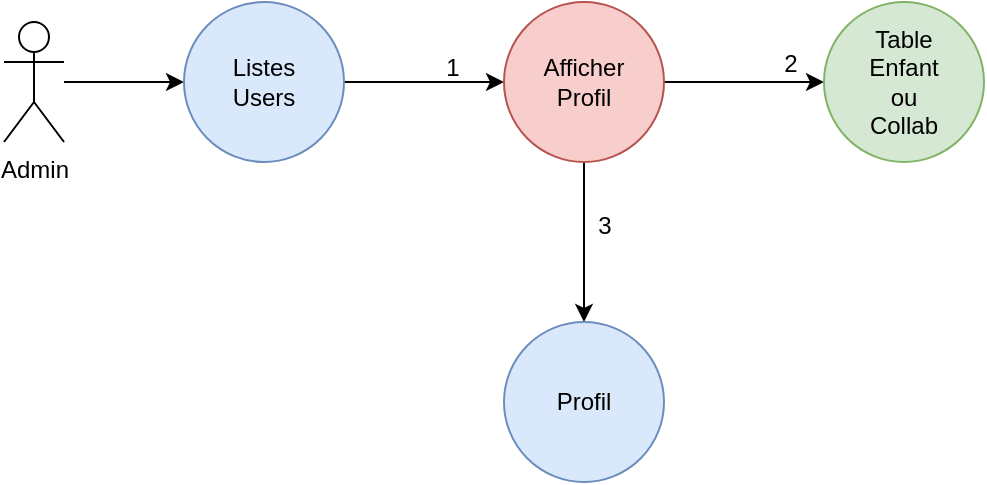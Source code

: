 <mxfile version="12.7.9" type="device"><diagram id="8wsdeKD71TuOLqybbfvQ" name="Page-1"><mxGraphModel dx="1422" dy="713" grid="1" gridSize="10" guides="1" tooltips="1" connect="1" arrows="1" fold="1" page="1" pageScale="1" pageWidth="850" pageHeight="1100" math="0" shadow="0"><root><mxCell id="0"/><mxCell id="1" parent="0"/><mxCell id="tfuJE9VJwDzZ24nv1-uL-12" value="" style="edgeStyle=orthogonalEdgeStyle;rounded=0;orthogonalLoop=1;jettySize=auto;html=1;" edge="1" parent="1" source="tfuJE9VJwDzZ24nv1-uL-1" target="tfuJE9VJwDzZ24nv1-uL-11"><mxGeometry relative="1" as="geometry"/></mxCell><mxCell id="tfuJE9VJwDzZ24nv1-uL-1" value="Admin" style="shape=umlActor;verticalLabelPosition=bottom;labelBackgroundColor=#ffffff;verticalAlign=top;html=1;outlineConnect=0;" vertex="1" parent="1"><mxGeometry x="90" y="170" width="30" height="60" as="geometry"/></mxCell><mxCell id="tfuJE9VJwDzZ24nv1-uL-14" value="" style="edgeStyle=orthogonalEdgeStyle;rounded=0;orthogonalLoop=1;jettySize=auto;html=1;" edge="1" parent="1" source="tfuJE9VJwDzZ24nv1-uL-11" target="tfuJE9VJwDzZ24nv1-uL-13"><mxGeometry relative="1" as="geometry"/></mxCell><mxCell id="tfuJE9VJwDzZ24nv1-uL-11" value="Listes&lt;br&gt;Users" style="ellipse;whiteSpace=wrap;html=1;fillColor=#dae8fc;strokeColor=#6c8ebf;" vertex="1" parent="1"><mxGeometry x="180" y="160" width="80" height="80" as="geometry"/></mxCell><mxCell id="tfuJE9VJwDzZ24nv1-uL-16" value="" style="edgeStyle=orthogonalEdgeStyle;rounded=0;orthogonalLoop=1;jettySize=auto;html=1;" edge="1" parent="1" source="tfuJE9VJwDzZ24nv1-uL-13" target="tfuJE9VJwDzZ24nv1-uL-15"><mxGeometry relative="1" as="geometry"/></mxCell><mxCell id="tfuJE9VJwDzZ24nv1-uL-18" value="" style="edgeStyle=orthogonalEdgeStyle;rounded=0;orthogonalLoop=1;jettySize=auto;html=1;" edge="1" parent="1" source="tfuJE9VJwDzZ24nv1-uL-13" target="tfuJE9VJwDzZ24nv1-uL-17"><mxGeometry relative="1" as="geometry"/></mxCell><mxCell id="tfuJE9VJwDzZ24nv1-uL-13" value="Afficher&lt;br&gt;Profil" style="ellipse;whiteSpace=wrap;html=1;fillColor=#f8cecc;strokeColor=#b85450;" vertex="1" parent="1"><mxGeometry x="340" y="160" width="80" height="80" as="geometry"/></mxCell><mxCell id="tfuJE9VJwDzZ24nv1-uL-17" value="Table&lt;br&gt;Enfant&lt;br&gt;ou&lt;br&gt;Collab" style="ellipse;whiteSpace=wrap;html=1;fillColor=#d5e8d4;strokeColor=#82b366;" vertex="1" parent="1"><mxGeometry x="500" y="160" width="80" height="80" as="geometry"/></mxCell><mxCell id="tfuJE9VJwDzZ24nv1-uL-15" value="Profil" style="ellipse;whiteSpace=wrap;html=1;fillColor=#dae8fc;strokeColor=#6c8ebf;" vertex="1" parent="1"><mxGeometry x="340" y="320" width="80" height="80" as="geometry"/></mxCell><mxCell id="tfuJE9VJwDzZ24nv1-uL-19" value="1" style="text;html=1;align=center;verticalAlign=middle;resizable=0;points=[];autosize=1;" vertex="1" parent="1"><mxGeometry x="304" y="183" width="20" height="20" as="geometry"/></mxCell><mxCell id="tfuJE9VJwDzZ24nv1-uL-20" value="2" style="text;html=1;align=center;verticalAlign=middle;resizable=0;points=[];autosize=1;" vertex="1" parent="1"><mxGeometry x="473" y="181" width="20" height="20" as="geometry"/></mxCell><mxCell id="tfuJE9VJwDzZ24nv1-uL-21" value="3" style="text;html=1;align=center;verticalAlign=middle;resizable=0;points=[];autosize=1;" vertex="1" parent="1"><mxGeometry x="380" y="262" width="20" height="20" as="geometry"/></mxCell></root></mxGraphModel></diagram></mxfile>